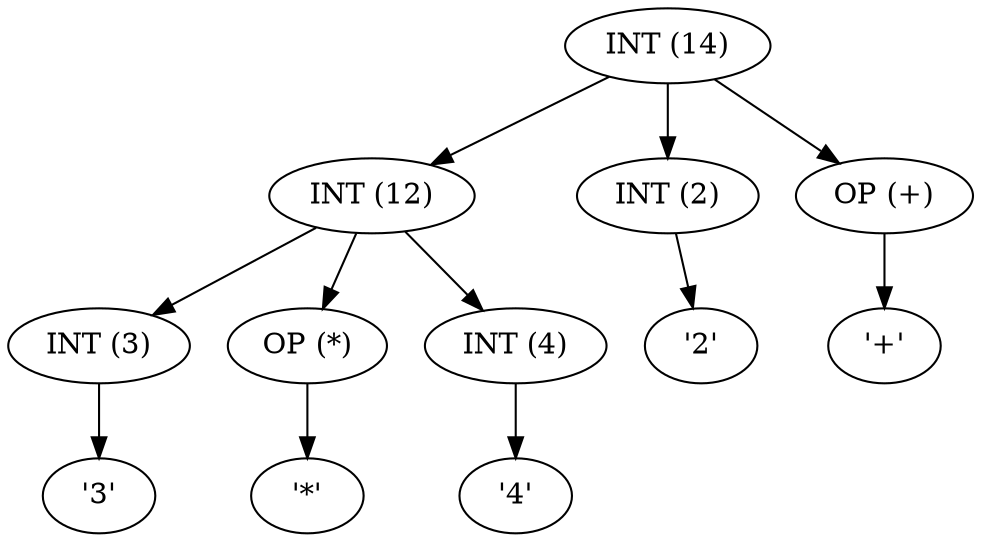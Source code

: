 digraph G {
"INT (12)" -> "INT (3)"
"INT (12)" -> "OP (*)"
"INT (12)" -> "INT (4)"

"INT (14)" -> "INT (2)"
"INT (14)" -> "OP (+)"
"INT (14)" -> "INT (12)"

"INT (2)" -> "'2'"
"OP (+)" -> "'+'"
"INT (3)" -> "'3'"
"OP (*)" -> "'*'"
"INT (4)" -> "'4'"

}

